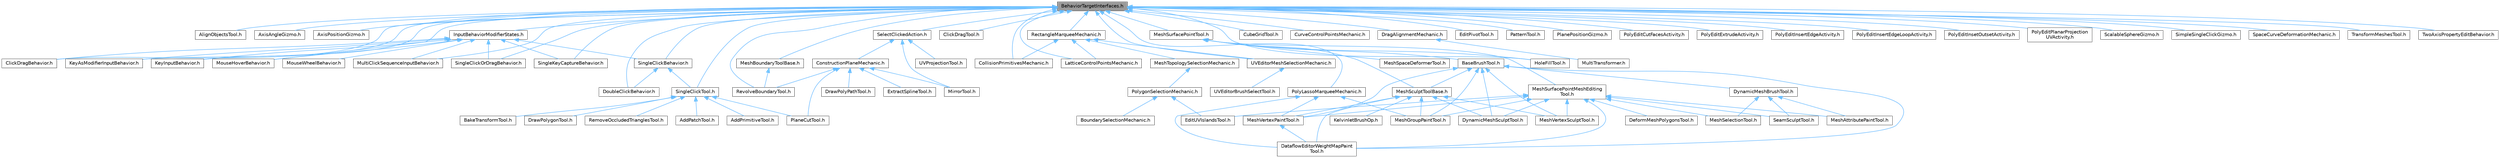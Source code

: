 digraph "BehaviorTargetInterfaces.h"
{
 // INTERACTIVE_SVG=YES
 // LATEX_PDF_SIZE
  bgcolor="transparent";
  edge [fontname=Helvetica,fontsize=10,labelfontname=Helvetica,labelfontsize=10];
  node [fontname=Helvetica,fontsize=10,shape=box,height=0.2,width=0.4];
  Node1 [id="Node000001",label="BehaviorTargetInterfaces.h",height=0.2,width=0.4,color="gray40", fillcolor="grey60", style="filled", fontcolor="black",tooltip=" "];
  Node1 -> Node2 [id="edge1_Node000001_Node000002",dir="back",color="steelblue1",style="solid",tooltip=" "];
  Node2 [id="Node000002",label="AlignObjectsTool.h",height=0.2,width=0.4,color="grey40", fillcolor="white", style="filled",URL="$da/d25/AlignObjectsTool_8h.html",tooltip=" "];
  Node1 -> Node3 [id="edge2_Node000001_Node000003",dir="back",color="steelblue1",style="solid",tooltip=" "];
  Node3 [id="Node000003",label="AxisAngleGizmo.h",height=0.2,width=0.4,color="grey40", fillcolor="white", style="filled",URL="$d1/d0b/AxisAngleGizmo_8h.html",tooltip=" "];
  Node1 -> Node4 [id="edge3_Node000001_Node000004",dir="back",color="steelblue1",style="solid",tooltip=" "];
  Node4 [id="Node000004",label="AxisPositionGizmo.h",height=0.2,width=0.4,color="grey40", fillcolor="white", style="filled",URL="$d1/d25/AxisPositionGizmo_8h.html",tooltip=" "];
  Node1 -> Node5 [id="edge4_Node000001_Node000005",dir="back",color="steelblue1",style="solid",tooltip=" "];
  Node5 [id="Node000005",label="ClickDragBehavior.h",height=0.2,width=0.4,color="grey40", fillcolor="white", style="filled",URL="$dd/d80/ClickDragBehavior_8h.html",tooltip=" "];
  Node1 -> Node6 [id="edge5_Node000001_Node000006",dir="back",color="steelblue1",style="solid",tooltip=" "];
  Node6 [id="Node000006",label="ClickDragTool.h",height=0.2,width=0.4,color="grey40", fillcolor="white", style="filled",URL="$da/d12/ClickDragTool_8h.html",tooltip=" "];
  Node1 -> Node7 [id="edge6_Node000001_Node000007",dir="back",color="steelblue1",style="solid",tooltip=" "];
  Node7 [id="Node000007",label="CollisionPrimitivesMechanic.h",height=0.2,width=0.4,color="grey40", fillcolor="white", style="filled",URL="$d7/d16/CollisionPrimitivesMechanic_8h.html",tooltip=" "];
  Node1 -> Node8 [id="edge7_Node000001_Node000008",dir="back",color="steelblue1",style="solid",tooltip=" "];
  Node8 [id="Node000008",label="CubeGridTool.h",height=0.2,width=0.4,color="grey40", fillcolor="white", style="filled",URL="$d3/d38/CubeGridTool_8h.html",tooltip=" "];
  Node1 -> Node9 [id="edge8_Node000001_Node000009",dir="back",color="steelblue1",style="solid",tooltip=" "];
  Node9 [id="Node000009",label="CurveControlPointsMechanic.h",height=0.2,width=0.4,color="grey40", fillcolor="white", style="filled",URL="$d4/d87/CurveControlPointsMechanic_8h.html",tooltip=" "];
  Node1 -> Node10 [id="edge9_Node000001_Node000010",dir="back",color="steelblue1",style="solid",tooltip=" "];
  Node10 [id="Node000010",label="DoubleClickBehavior.h",height=0.2,width=0.4,color="grey40", fillcolor="white", style="filled",URL="$d8/df7/DoubleClickBehavior_8h.html",tooltip=" "];
  Node1 -> Node11 [id="edge10_Node000001_Node000011",dir="back",color="steelblue1",style="solid",tooltip=" "];
  Node11 [id="Node000011",label="DragAlignmentMechanic.h",height=0.2,width=0.4,color="grey40", fillcolor="white", style="filled",URL="$d1/d74/DragAlignmentMechanic_8h.html",tooltip=" "];
  Node11 -> Node12 [id="edge11_Node000011_Node000012",dir="back",color="steelblue1",style="solid",tooltip=" "];
  Node12 [id="Node000012",label="MultiTransformer.h",height=0.2,width=0.4,color="grey40", fillcolor="white", style="filled",URL="$d1/d6f/MultiTransformer_8h.html",tooltip=" "];
  Node1 -> Node13 [id="edge12_Node000001_Node000013",dir="back",color="steelblue1",style="solid",tooltip=" "];
  Node13 [id="Node000013",label="EditPivotTool.h",height=0.2,width=0.4,color="grey40", fillcolor="white", style="filled",URL="$de/dc7/EditPivotTool_8h.html",tooltip=" "];
  Node1 -> Node14 [id="edge13_Node000001_Node000014",dir="back",color="steelblue1",style="solid",tooltip=" "];
  Node14 [id="Node000014",label="HoleFillTool.h",height=0.2,width=0.4,color="grey40", fillcolor="white", style="filled",URL="$da/d02/HoleFillTool_8h.html",tooltip=" "];
  Node1 -> Node15 [id="edge14_Node000001_Node000015",dir="back",color="steelblue1",style="solid",tooltip=" "];
  Node15 [id="Node000015",label="InputBehaviorModifierStates.h",height=0.2,width=0.4,color="grey40", fillcolor="white", style="filled",URL="$dd/dbb/InputBehaviorModifierStates_8h.html",tooltip=" "];
  Node15 -> Node5 [id="edge15_Node000015_Node000005",dir="back",color="steelblue1",style="solid",tooltip=" "];
  Node15 -> Node16 [id="edge16_Node000015_Node000016",dir="back",color="steelblue1",style="solid",tooltip=" "];
  Node16 [id="Node000016",label="KeyAsModifierInputBehavior.h",height=0.2,width=0.4,color="grey40", fillcolor="white", style="filled",URL="$dc/d35/KeyAsModifierInputBehavior_8h.html",tooltip=" "];
  Node15 -> Node17 [id="edge17_Node000015_Node000017",dir="back",color="steelblue1",style="solid",tooltip=" "];
  Node17 [id="Node000017",label="KeyInputBehavior.h",height=0.2,width=0.4,color="grey40", fillcolor="white", style="filled",URL="$d2/dab/KeyInputBehavior_8h.html",tooltip=" "];
  Node15 -> Node18 [id="edge18_Node000015_Node000018",dir="back",color="steelblue1",style="solid",tooltip=" "];
  Node18 [id="Node000018",label="MouseHoverBehavior.h",height=0.2,width=0.4,color="grey40", fillcolor="white", style="filled",URL="$da/d26/MouseHoverBehavior_8h.html",tooltip=" "];
  Node15 -> Node19 [id="edge19_Node000015_Node000019",dir="back",color="steelblue1",style="solid",tooltip=" "];
  Node19 [id="Node000019",label="MouseWheelBehavior.h",height=0.2,width=0.4,color="grey40", fillcolor="white", style="filled",URL="$d3/da7/MouseWheelBehavior_8h.html",tooltip=" "];
  Node15 -> Node20 [id="edge20_Node000015_Node000020",dir="back",color="steelblue1",style="solid",tooltip=" "];
  Node20 [id="Node000020",label="MultiClickSequenceInputBehavior.h",height=0.2,width=0.4,color="grey40", fillcolor="white", style="filled",URL="$dc/d5c/MultiClickSequenceInputBehavior_8h.html",tooltip=" "];
  Node15 -> Node21 [id="edge21_Node000015_Node000021",dir="back",color="steelblue1",style="solid",tooltip=" "];
  Node21 [id="Node000021",label="SingleClickBehavior.h",height=0.2,width=0.4,color="grey40", fillcolor="white", style="filled",URL="$d2/ded/SingleClickBehavior_8h.html",tooltip=" "];
  Node21 -> Node10 [id="edge22_Node000021_Node000010",dir="back",color="steelblue1",style="solid",tooltip=" "];
  Node21 -> Node22 [id="edge23_Node000021_Node000022",dir="back",color="steelblue1",style="solid",tooltip=" "];
  Node22 [id="Node000022",label="SingleClickTool.h",height=0.2,width=0.4,color="grey40", fillcolor="white", style="filled",URL="$d5/d95/SingleClickTool_8h.html",tooltip=" "];
  Node22 -> Node23 [id="edge24_Node000022_Node000023",dir="back",color="steelblue1",style="solid",tooltip=" "];
  Node23 [id="Node000023",label="AddPatchTool.h",height=0.2,width=0.4,color="grey40", fillcolor="white", style="filled",URL="$d5/deb/AddPatchTool_8h.html",tooltip=" "];
  Node22 -> Node24 [id="edge25_Node000022_Node000024",dir="back",color="steelblue1",style="solid",tooltip=" "];
  Node24 [id="Node000024",label="AddPrimitiveTool.h",height=0.2,width=0.4,color="grey40", fillcolor="white", style="filled",URL="$d5/dbf/AddPrimitiveTool_8h.html",tooltip=" "];
  Node22 -> Node25 [id="edge26_Node000022_Node000025",dir="back",color="steelblue1",style="solid",tooltip=" "];
  Node25 [id="Node000025",label="BakeTransformTool.h",height=0.2,width=0.4,color="grey40", fillcolor="white", style="filled",URL="$dc/d39/BakeTransformTool_8h.html",tooltip=" "];
  Node22 -> Node26 [id="edge27_Node000022_Node000026",dir="back",color="steelblue1",style="solid",tooltip=" "];
  Node26 [id="Node000026",label="DrawPolygonTool.h",height=0.2,width=0.4,color="grey40", fillcolor="white", style="filled",URL="$d0/d15/DrawPolygonTool_8h.html",tooltip=" "];
  Node22 -> Node27 [id="edge28_Node000022_Node000027",dir="back",color="steelblue1",style="solid",tooltip=" "];
  Node27 [id="Node000027",label="PlaneCutTool.h",height=0.2,width=0.4,color="grey40", fillcolor="white", style="filled",URL="$dd/def/PlaneCutTool_8h.html",tooltip=" "];
  Node22 -> Node28 [id="edge29_Node000022_Node000028",dir="back",color="steelblue1",style="solid",tooltip=" "];
  Node28 [id="Node000028",label="RemoveOccludedTrianglesTool.h",height=0.2,width=0.4,color="grey40", fillcolor="white", style="filled",URL="$d9/da1/RemoveOccludedTrianglesTool_8h.html",tooltip=" "];
  Node15 -> Node29 [id="edge30_Node000015_Node000029",dir="back",color="steelblue1",style="solid",tooltip=" "];
  Node29 [id="Node000029",label="SingleClickOrDragBehavior.h",height=0.2,width=0.4,color="grey40", fillcolor="white", style="filled",URL="$d8/de1/SingleClickOrDragBehavior_8h.html",tooltip=" "];
  Node15 -> Node30 [id="edge31_Node000015_Node000030",dir="back",color="steelblue1",style="solid",tooltip=" "];
  Node30 [id="Node000030",label="SingleKeyCaptureBehavior.h",height=0.2,width=0.4,color="grey40", fillcolor="white", style="filled",URL="$d0/d65/SingleKeyCaptureBehavior_8h.html",tooltip=" "];
  Node1 -> Node16 [id="edge32_Node000001_Node000016",dir="back",color="steelblue1",style="solid",tooltip=" "];
  Node1 -> Node17 [id="edge33_Node000001_Node000017",dir="back",color="steelblue1",style="solid",tooltip=" "];
  Node1 -> Node31 [id="edge34_Node000001_Node000031",dir="back",color="steelblue1",style="solid",tooltip=" "];
  Node31 [id="Node000031",label="LatticeControlPointsMechanic.h",height=0.2,width=0.4,color="grey40", fillcolor="white", style="filled",URL="$d5/d7b/LatticeControlPointsMechanic_8h.html",tooltip=" "];
  Node1 -> Node32 [id="edge35_Node000001_Node000032",dir="back",color="steelblue1",style="solid",tooltip=" "];
  Node32 [id="Node000032",label="MeshBoundaryToolBase.h",height=0.2,width=0.4,color="grey40", fillcolor="white", style="filled",URL="$dd/da3/MeshBoundaryToolBase_8h.html",tooltip=" "];
  Node32 -> Node33 [id="edge36_Node000032_Node000033",dir="back",color="steelblue1",style="solid",tooltip=" "];
  Node33 [id="Node000033",label="RevolveBoundaryTool.h",height=0.2,width=0.4,color="grey40", fillcolor="white", style="filled",URL="$da/dce/RevolveBoundaryTool_8h.html",tooltip=" "];
  Node1 -> Node34 [id="edge37_Node000001_Node000034",dir="back",color="steelblue1",style="solid",tooltip=" "];
  Node34 [id="Node000034",label="MeshSurfacePointTool.h",height=0.2,width=0.4,color="grey40", fillcolor="white", style="filled",URL="$d5/d09/MeshSurfacePointTool_8h.html",tooltip=" "];
  Node34 -> Node35 [id="edge38_Node000034_Node000035",dir="back",color="steelblue1",style="solid",tooltip=" "];
  Node35 [id="Node000035",label="BaseBrushTool.h",height=0.2,width=0.4,color="grey40", fillcolor="white", style="filled",URL="$d9/d0b/BaseBrushTool_8h.html",tooltip=" "];
  Node35 -> Node36 [id="edge39_Node000035_Node000036",dir="back",color="steelblue1",style="solid",tooltip=" "];
  Node36 [id="Node000036",label="DataflowEditorWeightMapPaint\lTool.h",height=0.2,width=0.4,color="grey40", fillcolor="white", style="filled",URL="$db/d46/DataflowEditorWeightMapPaintTool_8h.html",tooltip=" "];
  Node35 -> Node37 [id="edge40_Node000035_Node000037",dir="back",color="steelblue1",style="solid",tooltip=" "];
  Node37 [id="Node000037",label="DynamicMeshBrushTool.h",height=0.2,width=0.4,color="grey40", fillcolor="white", style="filled",URL="$da/d04/DynamicMeshBrushTool_8h.html",tooltip=" "];
  Node37 -> Node38 [id="edge41_Node000037_Node000038",dir="back",color="steelblue1",style="solid",tooltip=" "];
  Node38 [id="Node000038",label="MeshAttributePaintTool.h",height=0.2,width=0.4,color="grey40", fillcolor="white", style="filled",URL="$d3/d29/MeshAttributePaintTool_8h.html",tooltip=" "];
  Node37 -> Node39 [id="edge42_Node000037_Node000039",dir="back",color="steelblue1",style="solid",tooltip=" "];
  Node39 [id="Node000039",label="MeshSelectionTool.h",height=0.2,width=0.4,color="grey40", fillcolor="white", style="filled",URL="$d8/d80/MeshSelectionTool_8h.html",tooltip=" "];
  Node37 -> Node40 [id="edge43_Node000037_Node000040",dir="back",color="steelblue1",style="solid",tooltip=" "];
  Node40 [id="Node000040",label="SeamSculptTool.h",height=0.2,width=0.4,color="grey40", fillcolor="white", style="filled",URL="$d1/d31/SeamSculptTool_8h.html",tooltip=" "];
  Node35 -> Node41 [id="edge44_Node000035_Node000041",dir="back",color="steelblue1",style="solid",tooltip=" "];
  Node41 [id="Node000041",label="DynamicMeshSculptTool.h",height=0.2,width=0.4,color="grey40", fillcolor="white", style="filled",URL="$d6/d16/DynamicMeshSculptTool_8h.html",tooltip=" "];
  Node35 -> Node42 [id="edge45_Node000035_Node000042",dir="back",color="steelblue1",style="solid",tooltip=" "];
  Node42 [id="Node000042",label="MeshGroupPaintTool.h",height=0.2,width=0.4,color="grey40", fillcolor="white", style="filled",URL="$dd/d04/MeshGroupPaintTool_8h.html",tooltip=" "];
  Node35 -> Node43 [id="edge46_Node000035_Node000043",dir="back",color="steelblue1",style="solid",tooltip=" "];
  Node43 [id="Node000043",label="MeshSculptToolBase.h",height=0.2,width=0.4,color="grey40", fillcolor="white", style="filled",URL="$d8/d2a/MeshSculptToolBase_8h.html",tooltip=" "];
  Node43 -> Node36 [id="edge47_Node000043_Node000036",dir="back",color="steelblue1",style="solid",tooltip=" "];
  Node43 -> Node41 [id="edge48_Node000043_Node000041",dir="back",color="steelblue1",style="solid",tooltip=" "];
  Node43 -> Node44 [id="edge49_Node000043_Node000044",dir="back",color="steelblue1",style="solid",tooltip=" "];
  Node44 [id="Node000044",label="KelvinletBrushOp.h",height=0.2,width=0.4,color="grey40", fillcolor="white", style="filled",URL="$d9/d5c/KelvinletBrushOp_8h.html",tooltip=" "];
  Node43 -> Node42 [id="edge50_Node000043_Node000042",dir="back",color="steelblue1",style="solid",tooltip=" "];
  Node43 -> Node45 [id="edge51_Node000043_Node000045",dir="back",color="steelblue1",style="solid",tooltip=" "];
  Node45 [id="Node000045",label="MeshVertexPaintTool.h",height=0.2,width=0.4,color="grey40", fillcolor="white", style="filled",URL="$db/d74/MeshVertexPaintTool_8h.html",tooltip=" "];
  Node45 -> Node36 [id="edge52_Node000045_Node000036",dir="back",color="steelblue1",style="solid",tooltip=" "];
  Node43 -> Node46 [id="edge53_Node000043_Node000046",dir="back",color="steelblue1",style="solid",tooltip=" "];
  Node46 [id="Node000046",label="MeshVertexSculptTool.h",height=0.2,width=0.4,color="grey40", fillcolor="white", style="filled",URL="$dc/da6/MeshVertexSculptTool_8h.html",tooltip=" "];
  Node35 -> Node45 [id="edge54_Node000035_Node000045",dir="back",color="steelblue1",style="solid",tooltip=" "];
  Node35 -> Node46 [id="edge55_Node000035_Node000046",dir="back",color="steelblue1",style="solid",tooltip=" "];
  Node34 -> Node14 [id="edge56_Node000034_Node000014",dir="back",color="steelblue1",style="solid",tooltip=" "];
  Node34 -> Node43 [id="edge57_Node000034_Node000043",dir="back",color="steelblue1",style="solid",tooltip=" "];
  Node34 -> Node47 [id="edge58_Node000034_Node000047",dir="back",color="steelblue1",style="solid",tooltip=" "];
  Node47 [id="Node000047",label="MeshSpaceDeformerTool.h",height=0.2,width=0.4,color="grey40", fillcolor="white", style="filled",URL="$d7/dc8/MeshSpaceDeformerTool_8h.html",tooltip=" "];
  Node34 -> Node48 [id="edge59_Node000034_Node000048",dir="back",color="steelblue1",style="solid",tooltip=" "];
  Node48 [id="Node000048",label="MeshSurfacePointMeshEditing\lTool.h",height=0.2,width=0.4,color="grey40", fillcolor="white", style="filled",URL="$d6/d28/MeshSurfacePointMeshEditingTool_8h.html",tooltip=" "];
  Node48 -> Node36 [id="edge60_Node000048_Node000036",dir="back",color="steelblue1",style="solid",tooltip=" "];
  Node48 -> Node49 [id="edge61_Node000048_Node000049",dir="back",color="steelblue1",style="solid",tooltip=" "];
  Node49 [id="Node000049",label="DeformMeshPolygonsTool.h",height=0.2,width=0.4,color="grey40", fillcolor="white", style="filled",URL="$db/d72/DeformMeshPolygonsTool_8h.html",tooltip=" "];
  Node48 -> Node41 [id="edge62_Node000048_Node000041",dir="back",color="steelblue1",style="solid",tooltip=" "];
  Node48 -> Node50 [id="edge63_Node000048_Node000050",dir="back",color="steelblue1",style="solid",tooltip=" "];
  Node50 [id="Node000050",label="EditUVIslandsTool.h",height=0.2,width=0.4,color="grey40", fillcolor="white", style="filled",URL="$d0/de4/EditUVIslandsTool_8h.html",tooltip=" "];
  Node48 -> Node38 [id="edge64_Node000048_Node000038",dir="back",color="steelblue1",style="solid",tooltip=" "];
  Node48 -> Node42 [id="edge65_Node000048_Node000042",dir="back",color="steelblue1",style="solid",tooltip=" "];
  Node48 -> Node39 [id="edge66_Node000048_Node000039",dir="back",color="steelblue1",style="solid",tooltip=" "];
  Node48 -> Node45 [id="edge67_Node000048_Node000045",dir="back",color="steelblue1",style="solid",tooltip=" "];
  Node48 -> Node46 [id="edge68_Node000048_Node000046",dir="back",color="steelblue1",style="solid",tooltip=" "];
  Node48 -> Node40 [id="edge69_Node000048_Node000040",dir="back",color="steelblue1",style="solid",tooltip=" "];
  Node1 -> Node18 [id="edge70_Node000001_Node000018",dir="back",color="steelblue1",style="solid",tooltip=" "];
  Node1 -> Node20 [id="edge71_Node000001_Node000020",dir="back",color="steelblue1",style="solid",tooltip=" "];
  Node1 -> Node51 [id="edge72_Node000001_Node000051",dir="back",color="steelblue1",style="solid",tooltip=" "];
  Node51 [id="Node000051",label="PatternTool.h",height=0.2,width=0.4,color="grey40", fillcolor="white", style="filled",URL="$d1/d40/PatternTool_8h.html",tooltip=" "];
  Node1 -> Node52 [id="edge73_Node000001_Node000052",dir="back",color="steelblue1",style="solid",tooltip=" "];
  Node52 [id="Node000052",label="PlanePositionGizmo.h",height=0.2,width=0.4,color="grey40", fillcolor="white", style="filled",URL="$d0/df0/PlanePositionGizmo_8h.html",tooltip=" "];
  Node1 -> Node53 [id="edge74_Node000001_Node000053",dir="back",color="steelblue1",style="solid",tooltip=" "];
  Node53 [id="Node000053",label="PolyEditCutFacesActivity.h",height=0.2,width=0.4,color="grey40", fillcolor="white", style="filled",URL="$d4/db0/PolyEditCutFacesActivity_8h.html",tooltip=" "];
  Node1 -> Node54 [id="edge75_Node000001_Node000054",dir="back",color="steelblue1",style="solid",tooltip=" "];
  Node54 [id="Node000054",label="PolyEditExtrudeActivity.h",height=0.2,width=0.4,color="grey40", fillcolor="white", style="filled",URL="$db/d72/PolyEditExtrudeActivity_8h.html",tooltip=" "];
  Node1 -> Node55 [id="edge76_Node000001_Node000055",dir="back",color="steelblue1",style="solid",tooltip=" "];
  Node55 [id="Node000055",label="PolyEditInsertEdgeActivity.h",height=0.2,width=0.4,color="grey40", fillcolor="white", style="filled",URL="$d1/d26/PolyEditInsertEdgeActivity_8h.html",tooltip=" "];
  Node1 -> Node56 [id="edge77_Node000001_Node000056",dir="back",color="steelblue1",style="solid",tooltip=" "];
  Node56 [id="Node000056",label="PolyEditInsertEdgeLoopActivity.h",height=0.2,width=0.4,color="grey40", fillcolor="white", style="filled",URL="$d5/d37/PolyEditInsertEdgeLoopActivity_8h.html",tooltip=" "];
  Node1 -> Node57 [id="edge78_Node000001_Node000057",dir="back",color="steelblue1",style="solid",tooltip=" "];
  Node57 [id="Node000057",label="PolyEditInsetOutsetActivity.h",height=0.2,width=0.4,color="grey40", fillcolor="white", style="filled",URL="$dd/d82/PolyEditInsetOutsetActivity_8h.html",tooltip=" "];
  Node1 -> Node58 [id="edge79_Node000001_Node000058",dir="back",color="steelblue1",style="solid",tooltip=" "];
  Node58 [id="Node000058",label="PolyEditPlanarProjection\lUVActivity.h",height=0.2,width=0.4,color="grey40", fillcolor="white", style="filled",URL="$d7/d84/PolyEditPlanarProjectionUVActivity_8h.html",tooltip=" "];
  Node1 -> Node59 [id="edge80_Node000001_Node000059",dir="back",color="steelblue1",style="solid",tooltip=" "];
  Node59 [id="Node000059",label="PolyLassoMarqueeMechanic.h",height=0.2,width=0.4,color="grey40", fillcolor="white", style="filled",URL="$dc/dfc/PolyLassoMarqueeMechanic_8h.html",tooltip=" "];
  Node59 -> Node36 [id="edge81_Node000059_Node000036",dir="back",color="steelblue1",style="solid",tooltip=" "];
  Node59 -> Node42 [id="edge82_Node000059_Node000042",dir="back",color="steelblue1",style="solid",tooltip=" "];
  Node59 -> Node45 [id="edge83_Node000059_Node000045",dir="back",color="steelblue1",style="solid",tooltip=" "];
  Node1 -> Node60 [id="edge84_Node000001_Node000060",dir="back",color="steelblue1",style="solid",tooltip=" "];
  Node60 [id="Node000060",label="RectangleMarqueeMechanic.h",height=0.2,width=0.4,color="grey40", fillcolor="white", style="filled",URL="$d5/de9/RectangleMarqueeMechanic_8h.html",tooltip=" "];
  Node60 -> Node7 [id="edge85_Node000060_Node000007",dir="back",color="steelblue1",style="solid",tooltip=" "];
  Node60 -> Node31 [id="edge86_Node000060_Node000031",dir="back",color="steelblue1",style="solid",tooltip=" "];
  Node60 -> Node61 [id="edge87_Node000060_Node000061",dir="back",color="steelblue1",style="solid",tooltip=" "];
  Node61 [id="Node000061",label="MeshTopologySelectionMechanic.h",height=0.2,width=0.4,color="grey40", fillcolor="white", style="filled",URL="$d5/d15/MeshTopologySelectionMechanic_8h.html",tooltip=" "];
  Node61 -> Node62 [id="edge88_Node000061_Node000062",dir="back",color="steelblue1",style="solid",tooltip=" "];
  Node62 [id="Node000062",label="PolygonSelectionMechanic.h",height=0.2,width=0.4,color="grey40", fillcolor="white", style="filled",URL="$da/dff/PolygonSelectionMechanic_8h.html",tooltip=" "];
  Node62 -> Node63 [id="edge89_Node000062_Node000063",dir="back",color="steelblue1",style="solid",tooltip=" "];
  Node63 [id="Node000063",label="BoundarySelectionMechanic.h",height=0.2,width=0.4,color="grey40", fillcolor="white", style="filled",URL="$d8/dd6/BoundarySelectionMechanic_8h.html",tooltip=" "];
  Node62 -> Node50 [id="edge90_Node000062_Node000050",dir="back",color="steelblue1",style="solid",tooltip=" "];
  Node60 -> Node64 [id="edge91_Node000060_Node000064",dir="back",color="steelblue1",style="solid",tooltip=" "];
  Node64 [id="Node000064",label="UVEditorMeshSelectionMechanic.h",height=0.2,width=0.4,color="grey40", fillcolor="white", style="filled",URL="$d2/d73/UVEditorMeshSelectionMechanic_8h.html",tooltip=" "];
  Node64 -> Node65 [id="edge92_Node000064_Node000065",dir="back",color="steelblue1",style="solid",tooltip=" "];
  Node65 [id="Node000065",label="UVEditorBrushSelectTool.h",height=0.2,width=0.4,color="grey40", fillcolor="white", style="filled",URL="$dd/d97/UVEditorBrushSelectTool_8h.html",tooltip=" "];
  Node1 -> Node33 [id="edge93_Node000001_Node000033",dir="back",color="steelblue1",style="solid",tooltip=" "];
  Node1 -> Node66 [id="edge94_Node000001_Node000066",dir="back",color="steelblue1",style="solid",tooltip=" "];
  Node66 [id="Node000066",label="ScalableSphereGizmo.h",height=0.2,width=0.4,color="grey40", fillcolor="white", style="filled",URL="$de/d8e/ScalableSphereGizmo_8h.html",tooltip=" "];
  Node1 -> Node67 [id="edge95_Node000001_Node000067",dir="back",color="steelblue1",style="solid",tooltip=" "];
  Node67 [id="Node000067",label="SelectClickedAction.h",height=0.2,width=0.4,color="grey40", fillcolor="white", style="filled",URL="$da/d7c/SelectClickedAction_8h.html",tooltip=" "];
  Node67 -> Node68 [id="edge96_Node000067_Node000068",dir="back",color="steelblue1",style="solid",tooltip=" "];
  Node68 [id="Node000068",label="ConstructionPlaneMechanic.h",height=0.2,width=0.4,color="grey40", fillcolor="white", style="filled",URL="$dd/dd6/ConstructionPlaneMechanic_8h.html",tooltip=" "];
  Node68 -> Node69 [id="edge97_Node000068_Node000069",dir="back",color="steelblue1",style="solid",tooltip=" "];
  Node69 [id="Node000069",label="DrawPolyPathTool.h",height=0.2,width=0.4,color="grey40", fillcolor="white", style="filled",URL="$dc/d3e/DrawPolyPathTool_8h.html",tooltip=" "];
  Node68 -> Node70 [id="edge98_Node000068_Node000070",dir="back",color="steelblue1",style="solid",tooltip=" "];
  Node70 [id="Node000070",label="ExtractSplineTool.h",height=0.2,width=0.4,color="grey40", fillcolor="white", style="filled",URL="$d3/d4d/ExtractSplineTool_8h.html",tooltip=" "];
  Node68 -> Node71 [id="edge99_Node000068_Node000071",dir="back",color="steelblue1",style="solid",tooltip=" "];
  Node71 [id="Node000071",label="MirrorTool.h",height=0.2,width=0.4,color="grey40", fillcolor="white", style="filled",URL="$d3/dc9/MirrorTool_8h.html",tooltip=" "];
  Node68 -> Node27 [id="edge100_Node000068_Node000027",dir="back",color="steelblue1",style="solid",tooltip=" "];
  Node68 -> Node33 [id="edge101_Node000068_Node000033",dir="back",color="steelblue1",style="solid",tooltip=" "];
  Node67 -> Node71 [id="edge102_Node000067_Node000071",dir="back",color="steelblue1",style="solid",tooltip=" "];
  Node67 -> Node72 [id="edge103_Node000067_Node000072",dir="back",color="steelblue1",style="solid",tooltip=" "];
  Node72 [id="Node000072",label="UVProjectionTool.h",height=0.2,width=0.4,color="grey40", fillcolor="white", style="filled",URL="$d5/d4f/UVProjectionTool_8h.html",tooltip=" "];
  Node1 -> Node73 [id="edge104_Node000001_Node000073",dir="back",color="steelblue1",style="solid",tooltip=" "];
  Node73 [id="Node000073",label="SimpleSingleClickGizmo.h",height=0.2,width=0.4,color="grey40", fillcolor="white", style="filled",URL="$dd/dd7/SimpleSingleClickGizmo_8h.html",tooltip=" "];
  Node1 -> Node21 [id="edge105_Node000001_Node000021",dir="back",color="steelblue1",style="solid",tooltip=" "];
  Node1 -> Node29 [id="edge106_Node000001_Node000029",dir="back",color="steelblue1",style="solid",tooltip=" "];
  Node1 -> Node22 [id="edge107_Node000001_Node000022",dir="back",color="steelblue1",style="solid",tooltip=" "];
  Node1 -> Node30 [id="edge108_Node000001_Node000030",dir="back",color="steelblue1",style="solid",tooltip=" "];
  Node1 -> Node74 [id="edge109_Node000001_Node000074",dir="back",color="steelblue1",style="solid",tooltip=" "];
  Node74 [id="Node000074",label="SpaceCurveDeformationMechanic.h",height=0.2,width=0.4,color="grey40", fillcolor="white", style="filled",URL="$d0/d4d/SpaceCurveDeformationMechanic_8h.html",tooltip=" "];
  Node1 -> Node75 [id="edge110_Node000001_Node000075",dir="back",color="steelblue1",style="solid",tooltip=" "];
  Node75 [id="Node000075",label="TransformMeshesTool.h",height=0.2,width=0.4,color="grey40", fillcolor="white", style="filled",URL="$d6/d21/TransformMeshesTool_8h.html",tooltip=" "];
  Node1 -> Node76 [id="edge111_Node000001_Node000076",dir="back",color="steelblue1",style="solid",tooltip=" "];
  Node76 [id="Node000076",label="TwoAxisPropertyEditBehavior.h",height=0.2,width=0.4,color="grey40", fillcolor="white", style="filled",URL="$d9/da0/TwoAxisPropertyEditBehavior_8h.html",tooltip=" "];
  Node1 -> Node64 [id="edge112_Node000001_Node000064",dir="back",color="steelblue1",style="solid",tooltip=" "];
}
